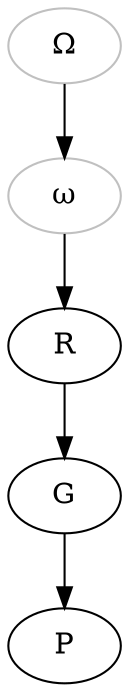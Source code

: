 digraph {

    capitalomega -> omega;
    omega -> R;
    R-> G;
    G-> P;
    


    capitalomega [color="grey", label="Ω"];
    omega[color="grey", label="ω"]; 
    R[label="R"]
    G[label="G"]
    P[label="P"]


graph [style=invis, splines=true];

}
